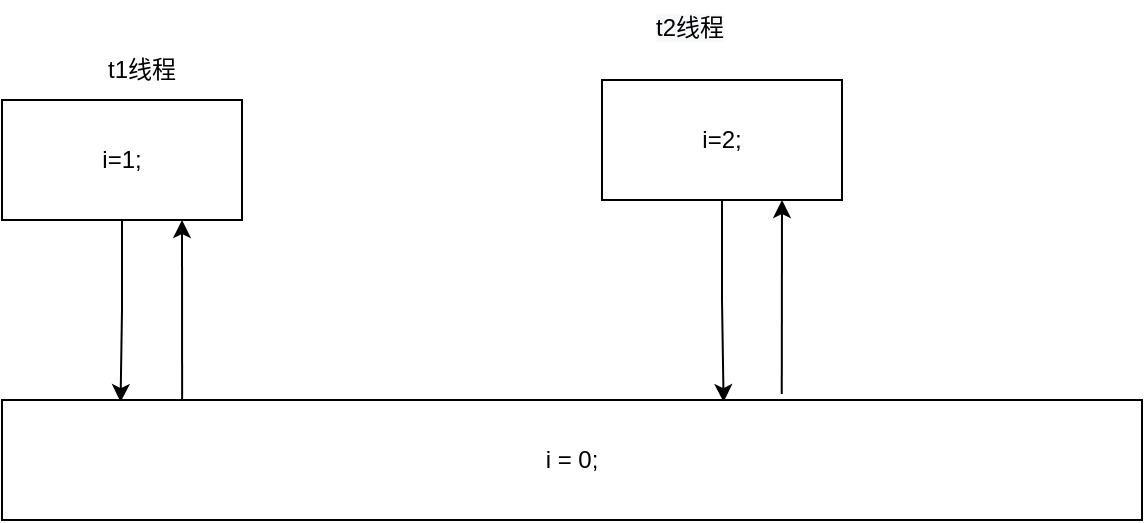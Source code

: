 <mxfile version="20.6.0" type="github">
  <diagram id="ScLOEaVVhtwlO5P5pwpV" name="第 1 页">
    <mxGraphModel dx="946" dy="534" grid="1" gridSize="10" guides="1" tooltips="1" connect="1" arrows="1" fold="1" page="1" pageScale="1" pageWidth="827" pageHeight="1169" math="0" shadow="0">
      <root>
        <mxCell id="0" />
        <mxCell id="1" parent="0" />
        <mxCell id="4OeSZwVJ-DLJTT9ifUoT-6" style="edgeStyle=orthogonalEdgeStyle;rounded=0;orthogonalLoop=1;jettySize=auto;html=1;entryX=0.104;entryY=0.017;entryDx=0;entryDy=0;entryPerimeter=0;" edge="1" parent="1" source="4OeSZwVJ-DLJTT9ifUoT-1" target="4OeSZwVJ-DLJTT9ifUoT-3">
          <mxGeometry relative="1" as="geometry" />
        </mxCell>
        <mxCell id="4OeSZwVJ-DLJTT9ifUoT-1" value="i=1;" style="rounded=0;whiteSpace=wrap;html=1;" vertex="1" parent="1">
          <mxGeometry x="140" y="460" width="120" height="60" as="geometry" />
        </mxCell>
        <mxCell id="4OeSZwVJ-DLJTT9ifUoT-8" style="edgeStyle=orthogonalEdgeStyle;rounded=0;orthogonalLoop=1;jettySize=auto;html=1;entryX=0.633;entryY=0.017;entryDx=0;entryDy=0;entryPerimeter=0;" edge="1" parent="1" source="4OeSZwVJ-DLJTT9ifUoT-2" target="4OeSZwVJ-DLJTT9ifUoT-3">
          <mxGeometry relative="1" as="geometry" />
        </mxCell>
        <mxCell id="4OeSZwVJ-DLJTT9ifUoT-2" value="i=2;" style="rounded=0;whiteSpace=wrap;html=1;" vertex="1" parent="1">
          <mxGeometry x="440" y="450" width="120" height="60" as="geometry" />
        </mxCell>
        <mxCell id="4OeSZwVJ-DLJTT9ifUoT-3" value="i = 0;" style="rounded=0;whiteSpace=wrap;html=1;" vertex="1" parent="1">
          <mxGeometry x="140" y="610" width="570" height="60" as="geometry" />
        </mxCell>
        <mxCell id="4OeSZwVJ-DLJTT9ifUoT-4" value="t1线程" style="text;html=1;strokeColor=none;fillColor=none;align=center;verticalAlign=middle;whiteSpace=wrap;rounded=0;" vertex="1" parent="1">
          <mxGeometry x="180" y="430" width="60" height="30" as="geometry" />
        </mxCell>
        <mxCell id="4OeSZwVJ-DLJTT9ifUoT-5" value="&lt;span style=&quot;color: rgb(0, 0, 0); font-family: Helvetica; font-size: 12px; font-style: normal; font-variant-ligatures: normal; font-variant-caps: normal; font-weight: 400; letter-spacing: normal; orphans: 2; text-align: center; text-indent: 0px; text-transform: none; widows: 2; word-spacing: 0px; -webkit-text-stroke-width: 0px; background-color: rgb(248, 249, 250); text-decoration-thickness: initial; text-decoration-style: initial; text-decoration-color: initial; float: none; display: inline !important;&quot;&gt;t2线程&lt;/span&gt;" style="text;whiteSpace=wrap;html=1;" vertex="1" parent="1">
          <mxGeometry x="465" y="410" width="70" height="40" as="geometry" />
        </mxCell>
        <mxCell id="4OeSZwVJ-DLJTT9ifUoT-9" value="" style="endArrow=classic;html=1;rounded=0;entryX=0.75;entryY=1;entryDx=0;entryDy=0;exitX=0.158;exitY=0;exitDx=0;exitDy=0;exitPerimeter=0;" edge="1" parent="1" source="4OeSZwVJ-DLJTT9ifUoT-3" target="4OeSZwVJ-DLJTT9ifUoT-1">
          <mxGeometry width="50" height="50" relative="1" as="geometry">
            <mxPoint x="220" y="640" as="sourcePoint" />
            <mxPoint x="270" y="590" as="targetPoint" />
          </mxGeometry>
        </mxCell>
        <mxCell id="4OeSZwVJ-DLJTT9ifUoT-11" value="" style="endArrow=classic;html=1;rounded=0;entryX=0.75;entryY=1;entryDx=0;entryDy=0;exitX=0.684;exitY=-0.05;exitDx=0;exitDy=0;exitPerimeter=0;" edge="1" parent="1" source="4OeSZwVJ-DLJTT9ifUoT-3" target="4OeSZwVJ-DLJTT9ifUoT-2">
          <mxGeometry width="50" height="50" relative="1" as="geometry">
            <mxPoint x="550" y="590" as="sourcePoint" />
            <mxPoint x="600" y="540" as="targetPoint" />
          </mxGeometry>
        </mxCell>
      </root>
    </mxGraphModel>
  </diagram>
</mxfile>
